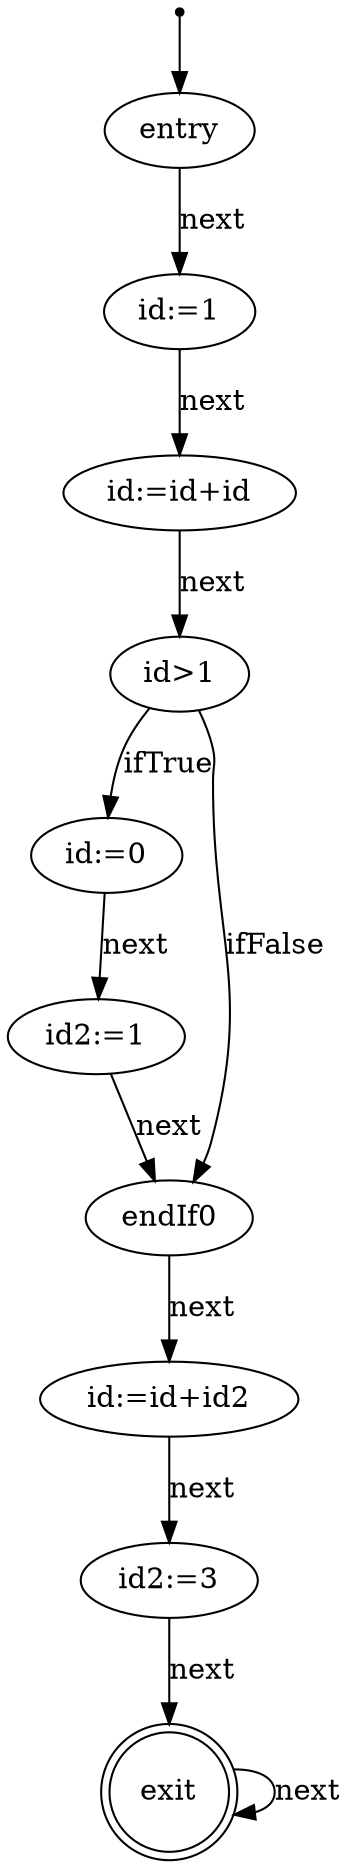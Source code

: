 digraph{
	inic[shape=point];

	entry[label="entry"]
	n0[label="id:=1"]
	n1[label="id:=id+id"]
	n2[label="id:=0"]
	n3[label="id2:=1"]
	n4[label="id>1"]
	n5[label="endIf0"]
	n6[label="id:=id+id2"]
	n7[label="id2:=3"]
	exit[label="exit"]
	exit[label="exit"]

	inic->entry;
	entry->n0 [label="next"];
	n0->n1 [label="next"];
	n1->n4 [label="next"];
	n4->n2 [label="ifTrue"];
	n4->n5 [label="ifFalse"];
	n2->n3 [label="next"];
	n3->n5 [label="next"];
	n5->n6 [label="next"];
	n6->n7 [label="next"];
	n7->exit [label="next"];
	exit->exit [label="next"];
	exit[shape=doublecircle];
}